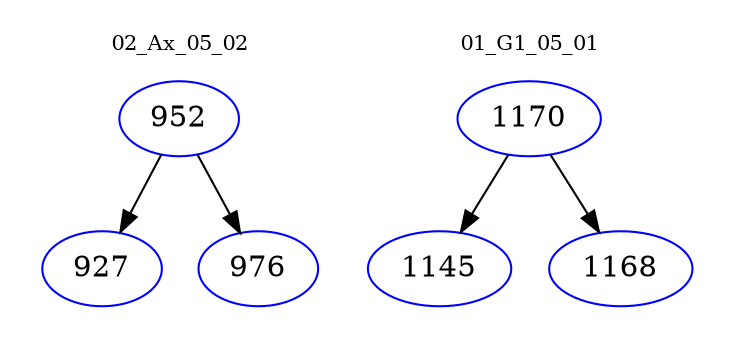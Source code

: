 digraph{
subgraph cluster_0 {
color = white
label = "02_Ax_05_02";
fontsize=10;
T0_952 [label="952", color="blue"]
T0_952 -> T0_927 [color="black"]
T0_927 [label="927", color="blue"]
T0_952 -> T0_976 [color="black"]
T0_976 [label="976", color="blue"]
}
subgraph cluster_1 {
color = white
label = "01_G1_05_01";
fontsize=10;
T1_1170 [label="1170", color="blue"]
T1_1170 -> T1_1145 [color="black"]
T1_1145 [label="1145", color="blue"]
T1_1170 -> T1_1168 [color="black"]
T1_1168 [label="1168", color="blue"]
}
}
